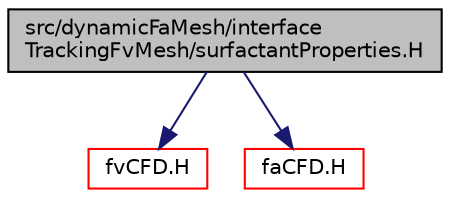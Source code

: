 digraph "src/dynamicFaMesh/interfaceTrackingFvMesh/surfactantProperties.H"
{
  bgcolor="transparent";
  edge [fontname="Helvetica",fontsize="10",labelfontname="Helvetica",labelfontsize="10"];
  node [fontname="Helvetica",fontsize="10",shape=record];
  Node1 [label="src/dynamicFaMesh/interface\lTrackingFvMesh/surfactantProperties.H",height=0.2,width=0.4,color="black", fillcolor="grey75", style="filled" fontcolor="black"];
  Node1 -> Node2 [color="midnightblue",fontsize="10",style="solid",fontname="Helvetica"];
  Node2 [label="fvCFD.H",height=0.2,width=0.4,color="red",URL="$fvCFD_8H.html"];
  Node1 -> Node3 [color="midnightblue",fontsize="10",style="solid",fontname="Helvetica"];
  Node3 [label="faCFD.H",height=0.2,width=0.4,color="red",URL="$faCFD_8H.html"];
}
